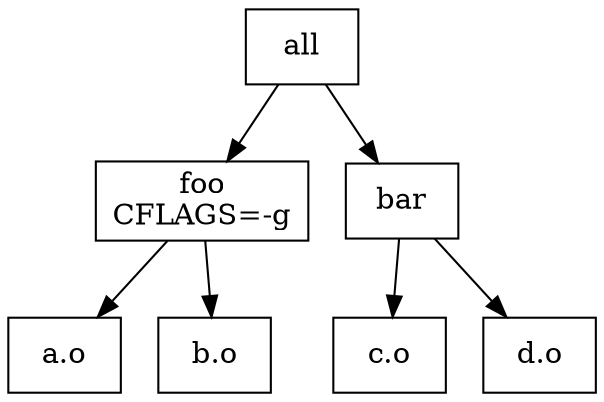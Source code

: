 digraph {
  node [shape=record]

  "foo" [label="foo\nCFLAGS=-g"];

  "all" -> "foo"
  "all" -> "bar"

  "foo" -> "a.o"
  "foo" -> "b.o"

  "bar" -> "c.o"
  "bar" -> "d.o"
}
